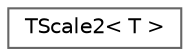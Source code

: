 digraph "Graphical Class Hierarchy"
{
 // INTERACTIVE_SVG=YES
 // LATEX_PDF_SIZE
  bgcolor="transparent";
  edge [fontname=Helvetica,fontsize=10,labelfontname=Helvetica,labelfontsize=10];
  node [fontname=Helvetica,fontsize=10,shape=box,height=0.2,width=0.4];
  rankdir="LR";
  Node0 [id="Node000000",label="TScale2\< T \>",height=0.2,width=0.4,color="grey40", fillcolor="white", style="filled",URL="$d3/d27/classTScale2.html",tooltip="Represents a 2D non-uniform scale (to disambiguate from an FVector2D, which is used for translation)"];
}
